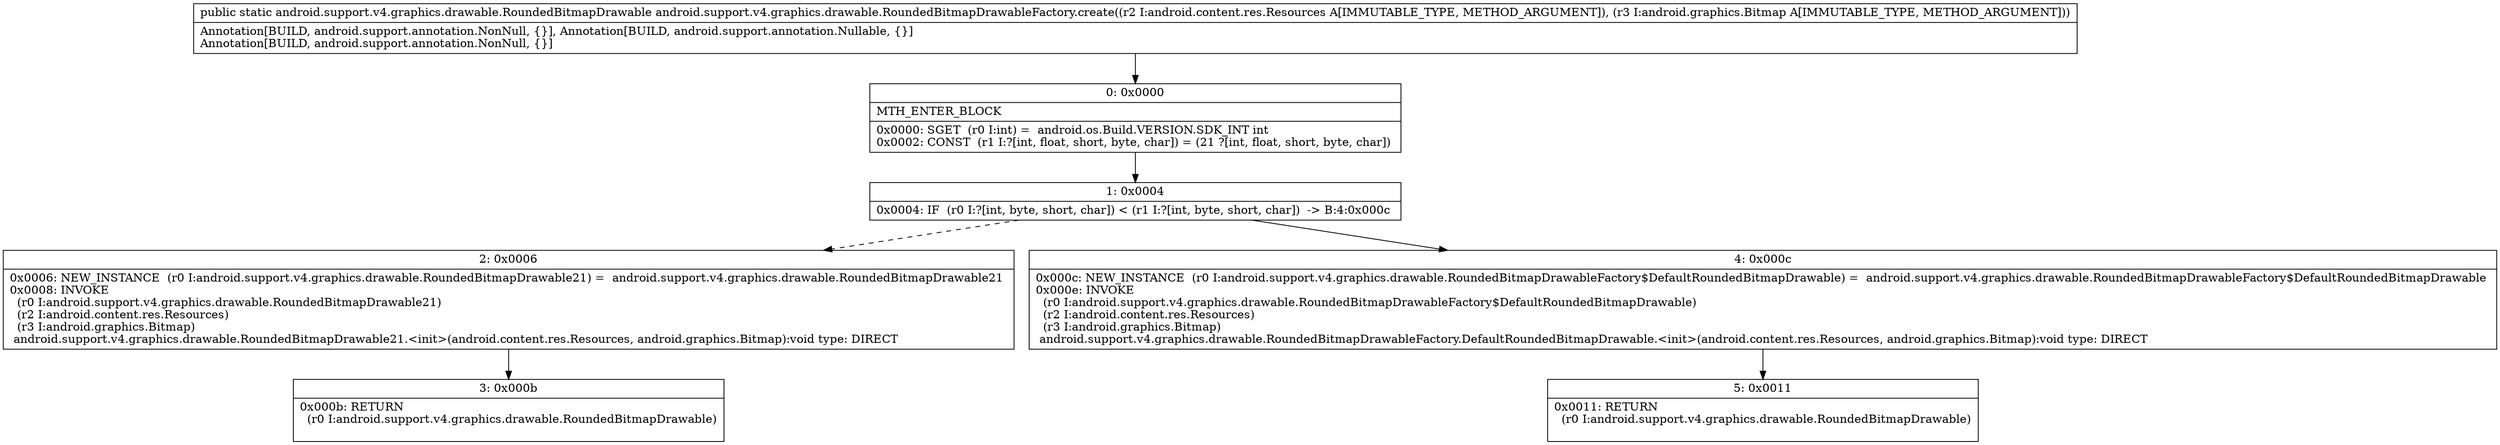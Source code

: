 digraph "CFG forandroid.support.v4.graphics.drawable.RoundedBitmapDrawableFactory.create(Landroid\/content\/res\/Resources;Landroid\/graphics\/Bitmap;)Landroid\/support\/v4\/graphics\/drawable\/RoundedBitmapDrawable;" {
Node_0 [shape=record,label="{0\:\ 0x0000|MTH_ENTER_BLOCK\l|0x0000: SGET  (r0 I:int) =  android.os.Build.VERSION.SDK_INT int \l0x0002: CONST  (r1 I:?[int, float, short, byte, char]) = (21 ?[int, float, short, byte, char]) \l}"];
Node_1 [shape=record,label="{1\:\ 0x0004|0x0004: IF  (r0 I:?[int, byte, short, char]) \< (r1 I:?[int, byte, short, char])  \-\> B:4:0x000c \l}"];
Node_2 [shape=record,label="{2\:\ 0x0006|0x0006: NEW_INSTANCE  (r0 I:android.support.v4.graphics.drawable.RoundedBitmapDrawable21) =  android.support.v4.graphics.drawable.RoundedBitmapDrawable21 \l0x0008: INVOKE  \l  (r0 I:android.support.v4.graphics.drawable.RoundedBitmapDrawable21)\l  (r2 I:android.content.res.Resources)\l  (r3 I:android.graphics.Bitmap)\l android.support.v4.graphics.drawable.RoundedBitmapDrawable21.\<init\>(android.content.res.Resources, android.graphics.Bitmap):void type: DIRECT \l}"];
Node_3 [shape=record,label="{3\:\ 0x000b|0x000b: RETURN  \l  (r0 I:android.support.v4.graphics.drawable.RoundedBitmapDrawable)\l \l}"];
Node_4 [shape=record,label="{4\:\ 0x000c|0x000c: NEW_INSTANCE  (r0 I:android.support.v4.graphics.drawable.RoundedBitmapDrawableFactory$DefaultRoundedBitmapDrawable) =  android.support.v4.graphics.drawable.RoundedBitmapDrawableFactory$DefaultRoundedBitmapDrawable \l0x000e: INVOKE  \l  (r0 I:android.support.v4.graphics.drawable.RoundedBitmapDrawableFactory$DefaultRoundedBitmapDrawable)\l  (r2 I:android.content.res.Resources)\l  (r3 I:android.graphics.Bitmap)\l android.support.v4.graphics.drawable.RoundedBitmapDrawableFactory.DefaultRoundedBitmapDrawable.\<init\>(android.content.res.Resources, android.graphics.Bitmap):void type: DIRECT \l}"];
Node_5 [shape=record,label="{5\:\ 0x0011|0x0011: RETURN  \l  (r0 I:android.support.v4.graphics.drawable.RoundedBitmapDrawable)\l \l}"];
MethodNode[shape=record,label="{public static android.support.v4.graphics.drawable.RoundedBitmapDrawable android.support.v4.graphics.drawable.RoundedBitmapDrawableFactory.create((r2 I:android.content.res.Resources A[IMMUTABLE_TYPE, METHOD_ARGUMENT]), (r3 I:android.graphics.Bitmap A[IMMUTABLE_TYPE, METHOD_ARGUMENT]))  | Annotation[BUILD, android.support.annotation.NonNull, \{\}], Annotation[BUILD, android.support.annotation.Nullable, \{\}]\lAnnotation[BUILD, android.support.annotation.NonNull, \{\}]\l}"];
MethodNode -> Node_0;
Node_0 -> Node_1;
Node_1 -> Node_2[style=dashed];
Node_1 -> Node_4;
Node_2 -> Node_3;
Node_4 -> Node_5;
}

